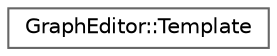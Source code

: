 digraph "Graphical Class Hierarchy"
{
 // LATEX_PDF_SIZE
  bgcolor="transparent";
  edge [fontname=Helvetica,fontsize=10,labelfontname=Helvetica,labelfontsize=10];
  node [fontname=Helvetica,fontsize=10,shape=box,height=0.2,width=0.4];
  rankdir="LR";
  Node0 [label="GraphEditor::Template",height=0.2,width=0.4,color="grey40", fillcolor="white", style="filled",URL="$struct_graph_editor_1_1_template.html",tooltip=" "];
}
